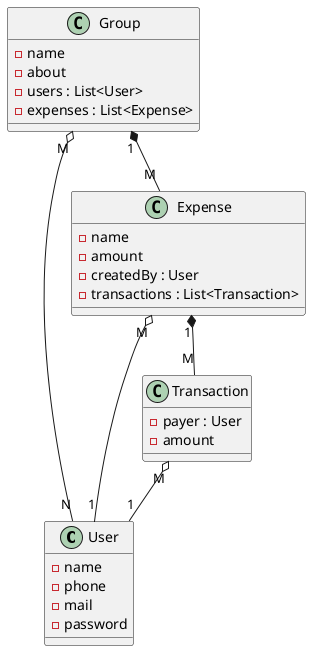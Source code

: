 @startuml
'https://plantuml.com/sequence-diagram

class User{
- name
- phone
- mail
- password
}
class Group{
- name
- about
- users : List<User>
- expenses : List<Expense>
}
class Expense{
- name
- amount
- createdBy : User
- transactions : List<Transaction>
}
class Transaction{
- payer : User
- amount
}
Group "M" o-- "N" User
Group "1" *-- "M" Expense
Expense "M" o-- "1" User
Expense "1" *-- "M" Transaction
Transaction "M" o-- "1" User
@enduml